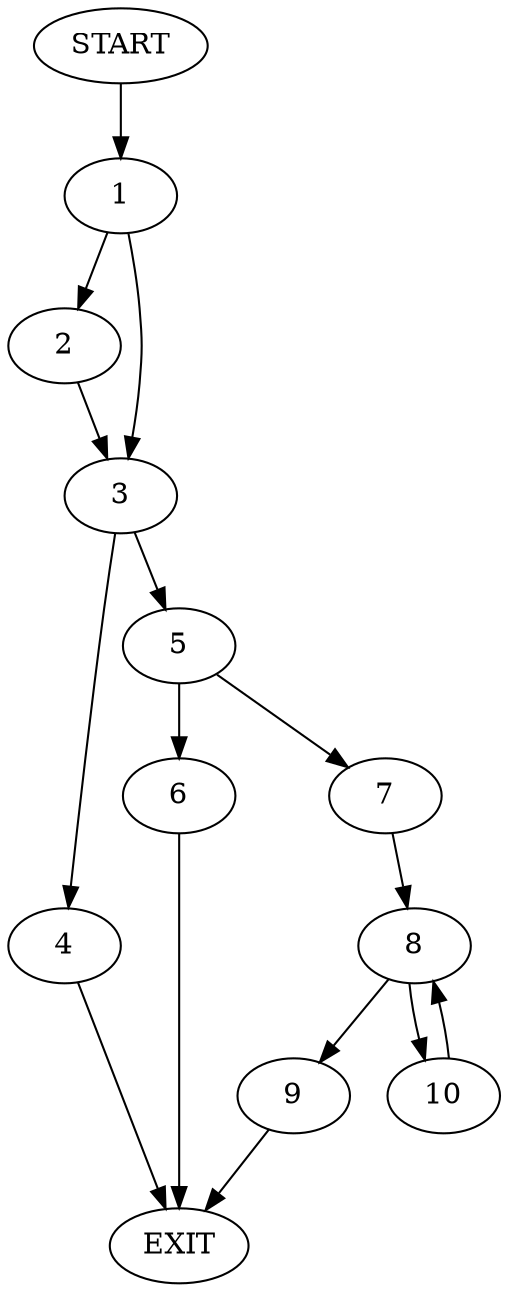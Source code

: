 digraph {
0 [label="START"]
11 [label="EXIT"]
0 -> 1
1 -> 2
1 -> 3
3 -> 4
3 -> 5
2 -> 3
5 -> 6
5 -> 7
4 -> 11
6 -> 11
7 -> 8
8 -> 9
8 -> 10
9 -> 11
10 -> 8
}
